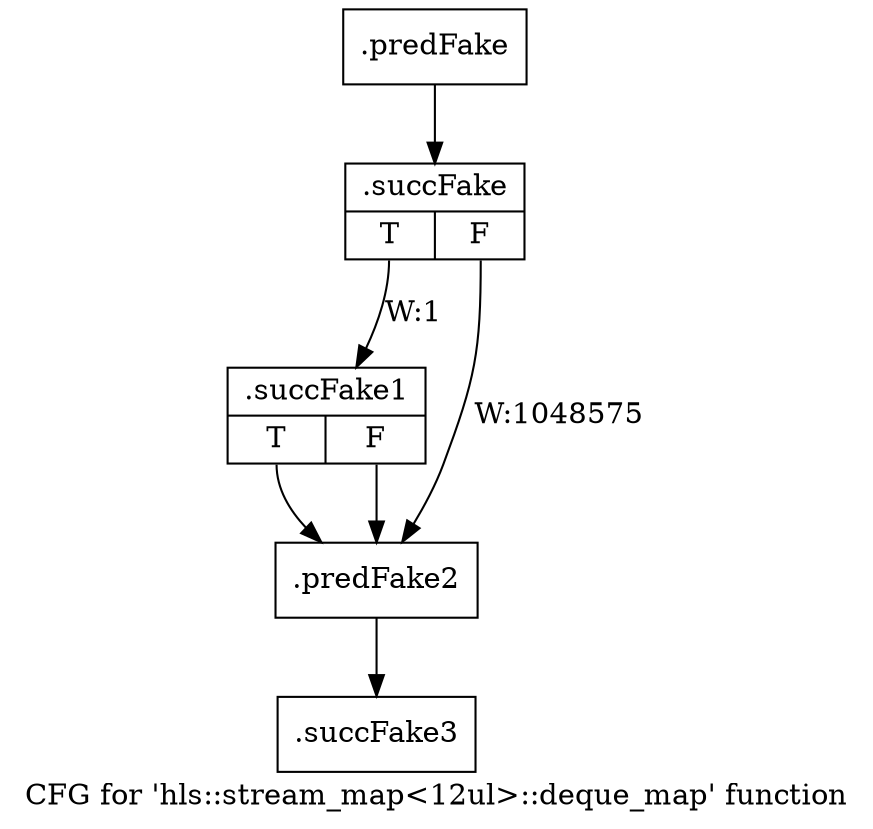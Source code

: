 digraph "CFG for 'hls::stream_map\<12ul\>::deque_map' function" {
	label="CFG for 'hls::stream_map\<12ul\>::deque_map' function";

	Node0x46078a0 [shape=record,filename="/media/miguel/NewVolume/Linux/Xilinx/Vitis_HLS/2020.2/include/hls_stream_thread_unsafe.h",linenumber="111",label="{.predFake}"];
	Node0x46078a0 -> Node0x47b9d30[ callList="" memoryops="" filename="/media/miguel/NewVolume/Linux/Xilinx/Vitis_HLS/2020.2/include/hls_stream_thread_unsafe.h" execusionnum="872"];
	Node0x47b9d30 [shape=record,filename="/media/miguel/NewVolume/Linux/Xilinx/Vitis_HLS/2020.2/include/hls_stream_thread_unsafe.h",linenumber="111",label="{.succFake|{<s0>T|<s1>F}}"];
	Node0x47b9d30:s0 -> Node0x47b9e70[label="W:1" callList="" memoryops="" filename="/media/miguel/NewVolume/Linux/Xilinx/Vitis_HLS/2020.2/include/hls_stream_thread_unsafe.h" execusionnum="0"];
	Node0x47b9d30:s1 -> Node0x4608ea0[label="W:1048575"];
	Node0x47b9e70 [shape=record,filename="/media/miguel/NewVolume/Linux/Xilinx/Vitis_HLS/2020.2/include/hls_stream_thread_unsafe.h",linenumber="111",label="{.succFake1|{<s0>T|<s1>F}}"];
	Node0x47b9e70:s0 -> Node0x4608ea0[ callList="" memoryops="" filename="/media/miguel/NewVolume/Linux/Xilinx/Vitis_HLS/2020.2/include/hls_stream_thread_unsafe.h" execusionnum="0"];
	Node0x47b9e70:s1 -> Node0x4608ea0;
	Node0x4608ea0 [shape=record,filename="/media/miguel/NewVolume/Linux/Xilinx/Vitis_HLS/2020.2/include/hls_stream_thread_unsafe.h",linenumber="112",label="{.predFake2}"];
	Node0x4608ea0 -> Node0x47b9fd0[ callList="" memoryops="" filename="/media/miguel/NewVolume/Linux/Xilinx/Vitis_HLS/2020.2/include/hls_stream_thread_unsafe.h" execusionnum="1048574"];
	Node0x47b9fd0 [shape=record,filename="/media/miguel/NewVolume/Linux/Xilinx/Vitis_HLS/2020.2/include/hls_stream_thread_unsafe.h",linenumber="112",label="{.succFake3}"];
}
